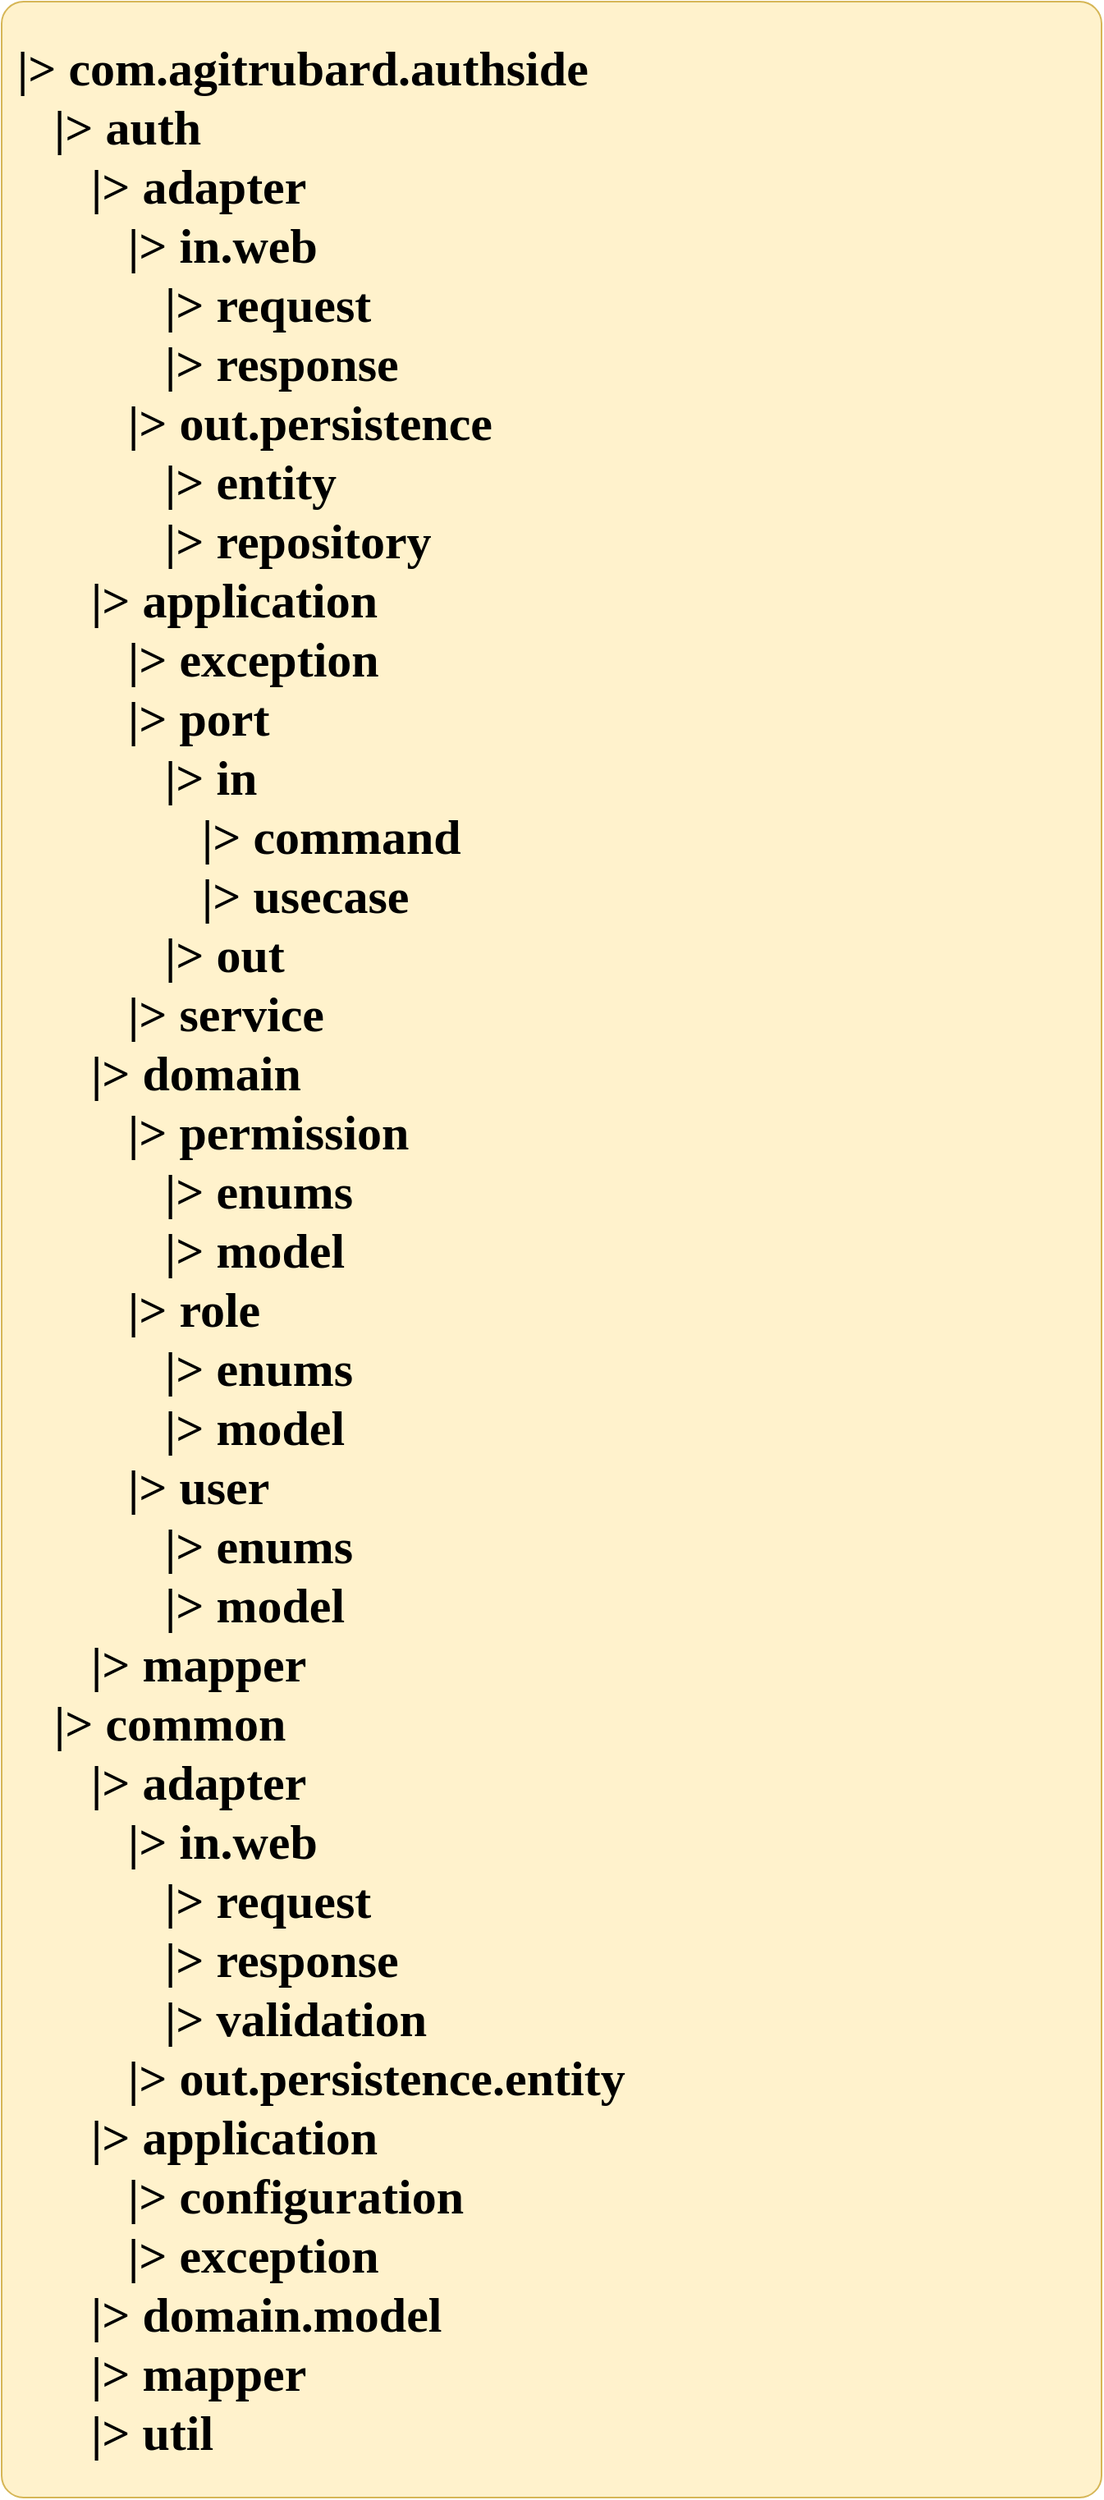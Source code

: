 <mxfile version="17.2.4" type="device"><diagram id="oAja92aLtV8-nm4wyNuC" name="Page-1"><mxGraphModel dx="1403" dy="3363" grid="1" gridSize="10" guides="1" tooltips="1" connect="1" arrows="1" fold="1" page="1" pageScale="1" pageWidth="850" pageHeight="1100" math="0" shadow="0"><root><mxCell id="0"/><mxCell id="1" parent="0"/><mxCell id="15ai8COhKtAot5R4Fir9-53" value="&lt;b&gt;&amp;nbsp;|&amp;gt; com.agitrubard.authside&lt;/b&gt;&lt;br&gt;&lt;b&gt;&amp;nbsp; &amp;nbsp; |&amp;gt; auth&lt;/b&gt;&lt;br&gt;&lt;b&gt;&amp;nbsp; &amp;nbsp; &amp;nbsp; &amp;nbsp;|&amp;gt; adapter&lt;/b&gt;&lt;br&gt;&lt;b&gt;&amp;nbsp; &amp;nbsp; &amp;nbsp; &amp;nbsp; &amp;nbsp; |&amp;gt; in.web&lt;/b&gt;&lt;br&gt;&lt;b&gt;&amp;nbsp; &amp;nbsp; &amp;nbsp; &amp;nbsp; &amp;nbsp; &amp;nbsp; &amp;nbsp;|&amp;gt; request&lt;/b&gt;&lt;br&gt;&lt;b&gt;&amp;nbsp; &amp;nbsp; &amp;nbsp; &amp;nbsp; &amp;nbsp; &amp;nbsp; &amp;nbsp;|&amp;gt; response&lt;/b&gt;&lt;br&gt;&lt;b&gt;&amp;nbsp; &amp;nbsp; &amp;nbsp; &amp;nbsp; &amp;nbsp; |&amp;gt; out.persistence&lt;/b&gt;&lt;br&gt;&lt;b&gt;&amp;nbsp; &amp;nbsp; &amp;nbsp; &amp;nbsp; &amp;nbsp; &amp;nbsp; &amp;nbsp;|&amp;gt; entity&lt;/b&gt;&lt;br&gt;&lt;b&gt;&amp;nbsp; &amp;nbsp; &amp;nbsp; &amp;nbsp; &amp;nbsp; &amp;nbsp; &amp;nbsp;|&amp;gt; repository&lt;/b&gt;&lt;br&gt;&lt;b&gt;&amp;nbsp; &amp;nbsp; &amp;nbsp; &amp;nbsp;|&amp;gt; application&lt;/b&gt;&lt;br&gt;&lt;b&gt;&amp;nbsp; &amp;nbsp; &amp;nbsp; &amp;nbsp; &amp;nbsp; |&amp;gt; exception&lt;/b&gt;&lt;br&gt;&lt;b&gt;&amp;nbsp; &amp;nbsp; &amp;nbsp; &amp;nbsp; &amp;nbsp; |&amp;gt; port&lt;/b&gt;&lt;br&gt;&lt;b&gt;&amp;nbsp; &amp;nbsp; &amp;nbsp; &amp;nbsp; &amp;nbsp; &amp;nbsp; &amp;nbsp;|&amp;gt; in&lt;br&gt;&lt;/b&gt;&lt;b&gt;&amp;nbsp; &amp;nbsp; &amp;nbsp; &amp;nbsp; &amp;nbsp; &amp;nbsp; &amp;nbsp; &amp;nbsp; |&amp;gt; command&lt;br&gt;&lt;/b&gt;&lt;b&gt;&amp;nbsp; &amp;nbsp; &amp;nbsp; &amp;nbsp; &amp;nbsp; &amp;nbsp; &amp;nbsp; &amp;nbsp; |&amp;gt; usecase&lt;br&gt;&lt;/b&gt;&lt;b&gt;&amp;nbsp; &amp;nbsp; &amp;nbsp; &amp;nbsp; &amp;nbsp; &amp;nbsp; &amp;nbsp;|&amp;gt; out&lt;br&gt;&lt;/b&gt;&lt;b&gt;&amp;nbsp; &amp;nbsp; &amp;nbsp; &amp;nbsp; &amp;nbsp; |&amp;gt; service&lt;br&gt;&lt;/b&gt;&lt;b&gt;&amp;nbsp; &amp;nbsp; &amp;nbsp; &amp;nbsp;|&amp;gt; domain&lt;/b&gt;&lt;b&gt;&lt;br&gt;&lt;/b&gt;&lt;b&gt;&amp;nbsp; &amp;nbsp; &amp;nbsp; &amp;nbsp; &amp;nbsp; |&amp;gt; permission&lt;br&gt;&lt;/b&gt;&lt;b&gt;&amp;nbsp; &amp;nbsp; &amp;nbsp; &amp;nbsp; &amp;nbsp; &amp;nbsp; &amp;nbsp;|&amp;gt; enums&lt;br&gt;&lt;/b&gt;&lt;b&gt;&amp;nbsp; &amp;nbsp; &amp;nbsp; &amp;nbsp; &amp;nbsp; &amp;nbsp; &amp;nbsp;|&amp;gt; model&lt;br&gt;&lt;/b&gt;&lt;b&gt;&amp;nbsp; &amp;nbsp; &amp;nbsp; &amp;nbsp; &amp;nbsp; |&amp;gt; role&lt;br&gt;&lt;/b&gt;&lt;b&gt;&amp;nbsp; &amp;nbsp; &amp;nbsp; &amp;nbsp; &amp;nbsp; &amp;nbsp; &amp;nbsp;|&amp;gt; enums&lt;br&gt;&lt;/b&gt;&lt;b&gt;&amp;nbsp; &amp;nbsp; &amp;nbsp; &amp;nbsp; &amp;nbsp; &amp;nbsp; &amp;nbsp;|&amp;gt; model&lt;/b&gt;&lt;b&gt;&lt;br&gt;&lt;/b&gt;&lt;b&gt;&amp;nbsp; &amp;nbsp; &amp;nbsp; &amp;nbsp; &amp;nbsp; |&amp;gt; user&lt;br&gt;&lt;/b&gt;&lt;b&gt;&amp;nbsp; &amp;nbsp; &amp;nbsp; &amp;nbsp; &amp;nbsp; &amp;nbsp; &amp;nbsp;|&amp;gt; enums&lt;br&gt;&lt;/b&gt;&lt;b&gt;&amp;nbsp; &amp;nbsp; &amp;nbsp; &amp;nbsp; &amp;nbsp; &amp;nbsp; &amp;nbsp;|&amp;gt; model&lt;/b&gt;&lt;b&gt;&lt;br&gt;&lt;/b&gt;&lt;b&gt;&amp;nbsp; &amp;nbsp; &amp;nbsp; &amp;nbsp;|&amp;gt; mapper&lt;/b&gt;&lt;br&gt;&lt;b&gt;&amp;nbsp; &amp;nbsp;&amp;nbsp;&lt;/b&gt;&lt;b&gt;|&amp;gt; common&lt;/b&gt;&lt;br&gt;&lt;b&gt;&amp;nbsp; &amp;nbsp; &amp;nbsp; &amp;nbsp;|&amp;gt; adapter&lt;br&gt;&lt;/b&gt;&amp;nbsp; &amp;nbsp; &amp;nbsp; &amp;nbsp;&lt;b&gt;&amp;nbsp; &amp;nbsp;|&amp;gt; in.web&lt;/b&gt;&lt;b&gt;&lt;br&gt;&lt;/b&gt;&amp;nbsp; &amp;nbsp; &amp;nbsp; &amp;nbsp;&lt;b&gt;&amp;nbsp; &amp;nbsp; &amp;nbsp; |&amp;gt; request&lt;/b&gt;&lt;b&gt;&lt;br&gt;&lt;/b&gt;&amp;nbsp; &amp;nbsp; &amp;nbsp; &amp;nbsp;&lt;b&gt;&amp;nbsp; &amp;nbsp; &amp;nbsp; |&amp;gt; response&lt;/b&gt;&lt;b&gt;&lt;br&gt;&lt;/b&gt;&amp;nbsp; &amp;nbsp; &amp;nbsp; &amp;nbsp;&lt;b&gt;&amp;nbsp; &amp;nbsp; &amp;nbsp; |&amp;gt; validation&lt;/b&gt;&lt;b&gt;&lt;br&gt;&lt;/b&gt;&amp;nbsp; &amp;nbsp; &amp;nbsp; &amp;nbsp;&lt;b&gt;&amp;nbsp; &amp;nbsp;|&amp;gt; out.persistence.entity&lt;/b&gt;&lt;br&gt;&lt;b&gt;&amp;nbsp; &amp;nbsp; &amp;nbsp; &amp;nbsp;|&amp;gt; application&lt;br&gt;&lt;/b&gt;&lt;b&gt;&amp;nbsp; &amp;nbsp; &amp;nbsp; &amp;nbsp; &amp;nbsp; |&amp;gt; configuration&lt;br&gt;&lt;/b&gt;&lt;b&gt;&amp;nbsp; &amp;nbsp; &amp;nbsp; &amp;nbsp; &amp;nbsp; |&amp;gt; exception&lt;br&gt;&lt;/b&gt;&lt;b&gt;&amp;nbsp; &amp;nbsp; &amp;nbsp; &amp;nbsp;|&amp;gt; domain.model&lt;/b&gt;&amp;nbsp; &amp;nbsp; &amp;nbsp; &amp;nbsp;&lt;br&gt;&lt;b&gt;&amp;nbsp; &amp;nbsp; &amp;nbsp; &amp;nbsp;|&amp;gt; mapper&lt;/b&gt;&lt;br&gt;&lt;b&gt;&amp;nbsp; &amp;nbsp; &amp;nbsp; &amp;nbsp;|&amp;gt; util&lt;/b&gt;" style="rounded=1;whiteSpace=wrap;html=1;fontFamily=SF Mono;fontSize=30;arcSize=2;fillColor=#fff2cc;strokeColor=#d6b656;align=left;" parent="1" vertex="1"><mxGeometry x="950" y="-740" width="670" height="1520" as="geometry"/></mxCell></root></mxGraphModel></diagram></mxfile>